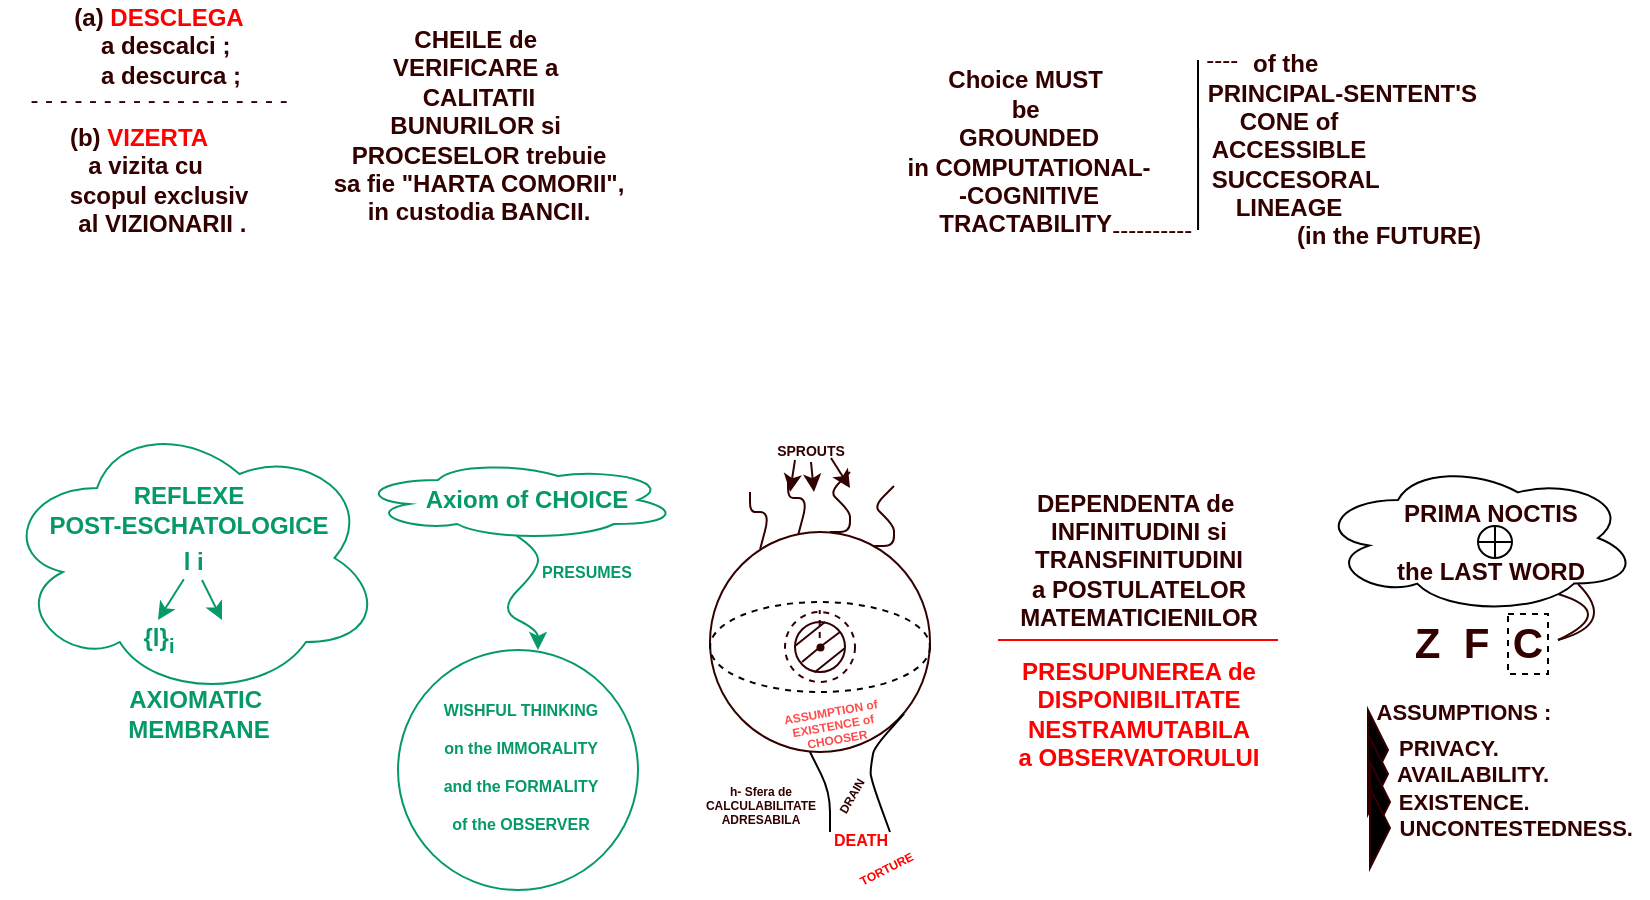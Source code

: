 <mxfile version="17.4.3" type="github">
  <diagram id="jdpHpkHv8ZDr7nmcleaT" name="Page-1">
    <mxGraphModel dx="681" dy="769" grid="1" gridSize="10" guides="1" tooltips="1" connect="1" arrows="1" fold="1" page="1" pageScale="1" pageWidth="850" pageHeight="1100" math="0" shadow="0">
      <root>
        <mxCell id="0" />
        <mxCell id="1" parent="0" />
        <mxCell id="4J5oLz570MRq6Rk1tQzr-2" value="&lt;b&gt;&lt;font color=&quot;#330000&quot;&gt;(a)&amp;nbsp;&lt;/font&gt;&lt;font color=&quot;#ff0000&quot;&gt;DESCLEGA&lt;/font&gt;&lt;br&gt;&lt;div style=&quot;text-align: left&quot;&gt;&lt;b&gt;&lt;font color=&quot;#330000&quot;&gt;&amp;nbsp; &amp;nbsp; a descalci ;&lt;/font&gt;&lt;/b&gt;&lt;/div&gt;&lt;div style=&quot;text-align: left&quot;&gt;&lt;b&gt;&lt;font color=&quot;#330000&quot;&gt;&amp;nbsp; &amp;nbsp; a descurca ;&lt;/font&gt;&lt;/b&gt;&lt;/div&gt;&lt;div style=&quot;text-align: left&quot;&gt;&lt;b&gt;&lt;font color=&quot;#330000&quot;&gt;&lt;br&gt;&lt;/font&gt;&lt;/b&gt;&lt;/div&gt;&lt;/b&gt;" style="text;html=1;align=center;verticalAlign=middle;resizable=0;points=[];autosize=1;strokeColor=none;fillColor=none;" parent="1" vertex="1">
          <mxGeometry x="30" y="40" width="100" height="60" as="geometry" />
        </mxCell>
        <mxCell id="SqX0C8FKw9iXkG9hDckD-2" value="&lt;b&gt;(b) &lt;font color=&quot;#ff0000&quot;&gt;VIZERTA&lt;/font&gt;&lt;br&gt;&amp;nbsp; a vizita cu&lt;br&gt;&amp;nbsp; &amp;nbsp; &amp;nbsp; scopul exclusiv&lt;br&gt;&amp;nbsp; &amp;nbsp; &amp;nbsp; &amp;nbsp;al VIZIONARII .&lt;br&gt;&lt;/b&gt;" style="text;html=1;align=center;verticalAlign=middle;resizable=0;points=[];autosize=1;strokeColor=none;fillColor=none;fontColor=#330000;" parent="1" vertex="1">
          <mxGeometry x="10" y="100" width="120" height="60" as="geometry" />
        </mxCell>
        <mxCell id="SqX0C8FKw9iXkG9hDckD-3" value="- - - - - - - - - - - - - - - - - -&lt;br&gt;" style="text;html=1;align=center;verticalAlign=middle;resizable=0;points=[];autosize=1;strokeColor=none;fillColor=none;fontColor=#330000;" parent="1" vertex="1">
          <mxGeometry x="10" y="80" width="140" height="20" as="geometry" />
        </mxCell>
        <mxCell id="SqX0C8FKw9iXkG9hDckD-4" value="&lt;b&gt;CHEILE de&amp;nbsp;&lt;br&gt;VERIFICARE a&amp;nbsp;&lt;br&gt;CALITATII &lt;br&gt;BUNURILOR si&amp;nbsp;&lt;br&gt;PROCESELOR trebuie&lt;br&gt;sa fie &quot;HARTA COMORII&quot;,&lt;br&gt;in custodia BANCII.&lt;br&gt;&lt;br&gt;&lt;/b&gt;" style="text;html=1;align=center;verticalAlign=middle;resizable=0;points=[];autosize=1;strokeColor=none;fillColor=none;fontColor=#330000;" parent="1" vertex="1">
          <mxGeometry x="160" y="50" width="160" height="120" as="geometry" />
        </mxCell>
        <mxCell id="SqX0C8FKw9iXkG9hDckD-5" value="&lt;b&gt;Choice MUST&amp;nbsp;&lt;br&gt;be&amp;nbsp;&lt;br&gt;GROUNDED&lt;br&gt;in COMPUTATIONAL-&lt;br&gt;-COGNITIVE&lt;br&gt;TRACTABILITY&amp;nbsp;&lt;br&gt;&lt;/b&gt;" style="text;html=1;align=center;verticalAlign=middle;resizable=0;points=[];autosize=1;strokeColor=none;fillColor=none;fontColor=#330000;" parent="1" vertex="1">
          <mxGeometry x="445" y="71" width="140" height="90" as="geometry" />
        </mxCell>
        <mxCell id="SqX0C8FKw9iXkG9hDckD-6" value="&lt;b&gt;of the&amp;nbsp;&lt;br&gt;&amp;nbsp; &amp;nbsp; &amp;nbsp; &amp;nbsp; &amp;nbsp; &amp;nbsp; &amp;nbsp; &amp;nbsp; PRINCIPAL-SENTENT&#39;S&lt;br&gt;CONE of&lt;br&gt;ACCESSIBLE&lt;br&gt;&amp;nbsp; SUCCESORAL&lt;br&gt;LINEAGE&lt;br&gt;&amp;nbsp; &amp;nbsp; &amp;nbsp; &amp;nbsp; &amp;nbsp; &amp;nbsp; &amp;nbsp; &amp;nbsp; &amp;nbsp; &amp;nbsp; &amp;nbsp; &amp;nbsp; &amp;nbsp; &amp;nbsp; &amp;nbsp; (in the FUTURE)&lt;br&gt;&lt;/b&gt;" style="text;html=1;align=center;verticalAlign=middle;resizable=0;points=[];autosize=1;strokeColor=none;fillColor=none;fontColor=#330000;" parent="1" vertex="1">
          <mxGeometry x="540" y="65" width="210" height="100" as="geometry" />
        </mxCell>
        <mxCell id="SqX0C8FKw9iXkG9hDckD-7" value="&amp;nbsp;----" style="text;html=1;align=center;verticalAlign=middle;resizable=0;points=[];autosize=1;strokeColor=none;fillColor=none;fontColor=#330000;" parent="1" vertex="1">
          <mxGeometry x="595" y="60" width="30" height="20" as="geometry" />
        </mxCell>
        <mxCell id="SqX0C8FKw9iXkG9hDckD-11" value="&amp;nbsp; &amp;nbsp; &amp;nbsp; &amp;nbsp;----------" style="text;html=1;align=center;verticalAlign=middle;resizable=0;points=[];autosize=1;strokeColor=none;fillColor=none;fontColor=#330000;" parent="1" vertex="1">
          <mxGeometry x="525" y="145" width="80" height="20" as="geometry" />
        </mxCell>
        <mxCell id="SqX0C8FKw9iXkG9hDckD-13" value="" style="endArrow=none;html=1;rounded=0;fontColor=#330000;exitX=0.938;exitY=0.5;exitDx=0;exitDy=0;exitPerimeter=0;" parent="1" source="SqX0C8FKw9iXkG9hDckD-11" edge="1">
          <mxGeometry width="50" height="50" relative="1" as="geometry">
            <mxPoint x="590" y="20" as="sourcePoint" />
            <mxPoint x="600" y="70" as="targetPoint" />
          </mxGeometry>
        </mxCell>
        <mxCell id="SqX0C8FKw9iXkG9hDckD-16" value="" style="ellipse;shape=cloud;whiteSpace=wrap;html=1;labelBackgroundColor=none;fontColor=#330000;strokeColor=#069968;fillColor=none;" parent="1" vertex="1">
          <mxGeometry x="2" y="249" width="190" height="140" as="geometry" />
        </mxCell>
        <mxCell id="SqX0C8FKw9iXkG9hDckD-18" value="&lt;b&gt;REFLEXE&lt;br&gt;POST-ESCHATOLOGICE&lt;br&gt;&lt;/b&gt;" style="text;html=1;align=center;verticalAlign=middle;resizable=0;points=[];autosize=1;strokeColor=none;fillColor=none;fontColor=#069968;" parent="1" vertex="1">
          <mxGeometry x="20" y="280" width="150" height="30" as="geometry" />
        </mxCell>
        <mxCell id="SqX0C8FKw9iXkG9hDckD-22" value="&lt;b style=&quot;font-size: 12px&quot;&gt;l i&amp;nbsp;&lt;/b&gt;" style="text;html=1;align=center;verticalAlign=middle;resizable=0;points=[];autosize=1;strokeColor=none;fillColor=none;fontSize=13;fontColor=#069968;" parent="1" vertex="1">
          <mxGeometry x="84" y="310" width="30" height="20" as="geometry" />
        </mxCell>
        <mxCell id="SqX0C8FKw9iXkG9hDckD-23" value="" style="endArrow=classic;html=1;rounded=0;fontSize=12;fontColor=#069968;exitX=0.297;exitY=0.983;exitDx=0;exitDy=0;exitPerimeter=0;strokeColor=#069968;" parent="1" source="SqX0C8FKw9iXkG9hDckD-22" edge="1">
          <mxGeometry width="50" height="50" relative="1" as="geometry">
            <mxPoint x="80" y="360" as="sourcePoint" />
            <mxPoint x="80" y="350" as="targetPoint" />
          </mxGeometry>
        </mxCell>
        <mxCell id="SqX0C8FKw9iXkG9hDckD-25" value="" style="endArrow=classic;html=1;rounded=0;fontSize=12;fontColor=#069968;strokeColor=#069968;" parent="1" edge="1">
          <mxGeometry width="50" height="50" relative="1" as="geometry">
            <mxPoint x="102" y="330" as="sourcePoint" />
            <mxPoint x="112" y="350" as="targetPoint" />
          </mxGeometry>
        </mxCell>
        <mxCell id="SqX0C8FKw9iXkG9hDckD-26" value="&lt;b&gt;{l}&lt;sub&gt;i&lt;/sub&gt;&lt;br&gt;&lt;/b&gt;" style="text;html=1;align=center;verticalAlign=middle;resizable=0;points=[];autosize=1;strokeColor=none;fillColor=none;fontSize=12;fontColor=#069968;" parent="1" vertex="1">
          <mxGeometry x="65" y="350" width="30" height="20" as="geometry" />
        </mxCell>
        <mxCell id="SqX0C8FKw9iXkG9hDckD-28" value="&lt;b&gt;AXIOMATIC&amp;nbsp;&lt;br&gt;MEMBRANE&lt;br&gt;&lt;/b&gt;" style="text;html=1;align=center;verticalAlign=middle;resizable=0;points=[];autosize=1;strokeColor=none;fillColor=none;fontSize=12;fontColor=#069968;" parent="1" vertex="1">
          <mxGeometry x="55" y="382" width="90" height="30" as="geometry" />
        </mxCell>
        <mxCell id="Ga-Qxc5MbY4bgCEBjE0H-1" value="" style="ellipse;shape=cloud;whiteSpace=wrap;html=1;labelBackgroundColor=none;fontSize=12;fontColor=#069968;strokeColor=#069968;fillColor=none;" parent="1" vertex="1">
          <mxGeometry x="180" y="270" width="160" height="40" as="geometry" />
        </mxCell>
        <mxCell id="Ga-Qxc5MbY4bgCEBjE0H-2" value="&lt;b&gt;Axiom of CHOICE&lt;/b&gt;" style="text;html=1;align=center;verticalAlign=middle;resizable=0;points=[];autosize=1;strokeColor=none;fillColor=none;fontSize=12;fontColor=#069968;" parent="1" vertex="1">
          <mxGeometry x="204" y="280" width="120" height="20" as="geometry" />
        </mxCell>
        <mxCell id="Ga-Qxc5MbY4bgCEBjE0H-3" value="" style="curved=1;endArrow=classic;html=1;rounded=0;fontSize=12;fontColor=#069968;strokeColor=#069968;exitX=0.495;exitY=0.946;exitDx=0;exitDy=0;exitPerimeter=0;" parent="1" source="Ga-Qxc5MbY4bgCEBjE0H-1" edge="1">
          <mxGeometry width="50" height="50" relative="1" as="geometry">
            <mxPoint x="230" y="425" as="sourcePoint" />
            <mxPoint x="270" y="365" as="targetPoint" />
            <Array as="points">
              <mxPoint x="270" y="315" />
              <mxPoint x="270" y="325" />
              <mxPoint x="250" y="345" />
              <mxPoint x="270" y="355" />
            </Array>
          </mxGeometry>
        </mxCell>
        <mxCell id="Ga-Qxc5MbY4bgCEBjE0H-4" value="&lt;b style=&quot;font-size: 8px&quot;&gt;PRESUMES&lt;/b&gt;" style="text;html=1;align=center;verticalAlign=middle;resizable=0;points=[];autosize=1;strokeColor=none;fillColor=none;fontSize=12;fontColor=#069968;" parent="1" vertex="1">
          <mxGeometry x="264" y="315" width="60" height="20" as="geometry" />
        </mxCell>
        <mxCell id="Ga-Qxc5MbY4bgCEBjE0H-5" value="" style="ellipse;whiteSpace=wrap;html=1;labelBackgroundColor=none;fontSize=8;fontColor=#069968;strokeColor=#069968;fillColor=none;" parent="1" vertex="1">
          <mxGeometry x="200" y="365" width="120" height="120" as="geometry" />
        </mxCell>
        <mxCell id="Ga-Qxc5MbY4bgCEBjE0H-7" value="&lt;b&gt;WISHFUL THINKING&lt;br&gt;&lt;br&gt;on the IMMORALITY&lt;br&gt;&lt;br&gt;and the FORMALITY&lt;br&gt;&lt;br&gt;of the OBSERVER&lt;br&gt;&lt;/b&gt;" style="text;html=1;align=center;verticalAlign=middle;resizable=0;points=[];autosize=1;strokeColor=none;fillColor=none;fontSize=8;fontColor=#069968;" parent="1" vertex="1">
          <mxGeometry x="216" y="384" width="90" height="80" as="geometry" />
        </mxCell>
        <mxCell id="Ga-Qxc5MbY4bgCEBjE0H-8" value="" style="ellipse;whiteSpace=wrap;html=1;aspect=fixed;labelBackgroundColor=none;fontSize=8;fontColor=#069968;strokeColor=#330000;fillColor=none;" parent="1" vertex="1">
          <mxGeometry x="356" y="306" width="110" height="110" as="geometry" />
        </mxCell>
        <mxCell id="Ga-Qxc5MbY4bgCEBjE0H-9" value="" style="ellipse;whiteSpace=wrap;html=1;aspect=fixed;labelBackgroundColor=none;fontSize=8;fontColor=#069968;strokeColor=#330000;fillColor=none;" parent="1" vertex="1">
          <mxGeometry x="398.5" y="351" width="25" height="25" as="geometry" />
        </mxCell>
        <mxCell id="Ga-Qxc5MbY4bgCEBjE0H-15" value="" style="ellipse;whiteSpace=wrap;html=1;aspect=fixed;labelBackgroundColor=none;fontSize=8;fontColor=#069968;strokeColor=#330000;fillColor=none;dashed=1;" parent="1" vertex="1">
          <mxGeometry x="393.5" y="346" width="35" height="35" as="geometry" />
        </mxCell>
        <mxCell id="Ga-Qxc5MbY4bgCEBjE0H-22" value="" style="strokeWidth=1;html=1;shape=mxgraph.flowchart.start_1;whiteSpace=wrap;dashed=1;labelBackgroundColor=none;fontSize=8;fontColor=#069968;fillColor=none;" parent="1" vertex="1">
          <mxGeometry x="356" y="341" width="110" height="45" as="geometry" />
        </mxCell>
        <mxCell id="Ga-Qxc5MbY4bgCEBjE0H-23" value="" style="endArrow=none;html=1;rounded=0;sketch=0;fontSize=8;fontColor=#069968;strokeColor=#330000;strokeWidth=1;startArrow=none;" parent="1" source="Ga-Qxc5MbY4bgCEBjE0H-29" edge="1">
          <mxGeometry width="50" height="50" relative="1" as="geometry">
            <mxPoint x="402" y="371" as="sourcePoint" />
            <mxPoint x="421" y="356" as="targetPoint" />
          </mxGeometry>
        </mxCell>
        <mxCell id="Ga-Qxc5MbY4bgCEBjE0H-26" value="" style="endArrow=none;html=1;rounded=0;sketch=0;fontSize=8;fontColor=#069968;strokeColor=#330000;strokeWidth=1;" parent="1" edge="1">
          <mxGeometry width="50" height="50" relative="1" as="geometry">
            <mxPoint x="398.5" y="363" as="sourcePoint" />
            <mxPoint x="413.5" y="351" as="targetPoint" />
          </mxGeometry>
        </mxCell>
        <mxCell id="Ga-Qxc5MbY4bgCEBjE0H-27" value="" style="endArrow=none;html=1;rounded=0;sketch=0;fontSize=8;fontColor=#069968;strokeColor=#330000;strokeWidth=1;" parent="1" edge="1">
          <mxGeometry width="50" height="50" relative="1" as="geometry">
            <mxPoint x="408.5" y="376" as="sourcePoint" />
            <mxPoint x="423.5" y="364" as="targetPoint" />
          </mxGeometry>
        </mxCell>
        <mxCell id="Ga-Qxc5MbY4bgCEBjE0H-29" value="" style="shape=waypoint;sketch=0;size=6;pointerEvents=1;points=[];fillColor=none;resizable=0;rotatable=0;perimeter=centerPerimeter;snapToPoint=1;dashed=1;labelBackgroundColor=none;fontSize=8;fontColor=#069968;strokeColor=#330000;strokeWidth=0;" parent="1" vertex="1">
          <mxGeometry x="391" y="343.5" width="40" height="40" as="geometry" />
        </mxCell>
        <mxCell id="Ga-Qxc5MbY4bgCEBjE0H-30" value="" style="endArrow=none;html=1;rounded=0;sketch=0;fontSize=8;fontColor=#069968;strokeColor=#330000;strokeWidth=1;" parent="1" target="Ga-Qxc5MbY4bgCEBjE0H-29" edge="1">
          <mxGeometry width="50" height="50" relative="1" as="geometry">
            <mxPoint x="402" y="371" as="sourcePoint" />
            <mxPoint x="421" y="356" as="targetPoint" />
          </mxGeometry>
        </mxCell>
        <mxCell id="Ga-Qxc5MbY4bgCEBjE0H-32" value="" style="endArrow=none;dashed=1;html=1;rounded=0;sketch=0;fontSize=7;fontColor=#069968;strokeColor=#330000;strokeWidth=1;" parent="1" edge="1">
          <mxGeometry width="50" height="50" relative="1" as="geometry">
            <mxPoint x="410.86" y="365" as="sourcePoint" />
            <mxPoint x="410.86" y="345" as="targetPoint" />
          </mxGeometry>
        </mxCell>
        <mxCell id="Ga-Qxc5MbY4bgCEBjE0H-33" value="" style="endArrow=none;html=1;rounded=1;sketch=0;fontSize=7;fontColor=#069968;strokeColor=#330000;strokeWidth=1;exitX=0.545;exitY=0;exitDx=0;exitDy=0;exitPerimeter=0;" parent="1" source="Ga-Qxc5MbY4bgCEBjE0H-8" edge="1">
          <mxGeometry width="50" height="50" relative="1" as="geometry">
            <mxPoint x="416" y="296" as="sourcePoint" />
            <mxPoint x="426" y="276" as="targetPoint" />
            <Array as="points">
              <mxPoint x="426" y="306" />
              <mxPoint x="426" y="296" />
              <mxPoint x="416" y="286" />
            </Array>
          </mxGeometry>
        </mxCell>
        <mxCell id="Ga-Qxc5MbY4bgCEBjE0H-35" value="" style="endArrow=none;html=1;rounded=1;sketch=0;fontSize=7;fontColor=#069968;strokeColor=#330000;strokeWidth=1;exitX=0.228;exitY=0.077;exitDx=0;exitDy=0;exitPerimeter=0;" parent="1" source="Ga-Qxc5MbY4bgCEBjE0H-8" edge="1">
          <mxGeometry width="50" height="50" relative="1" as="geometry">
            <mxPoint x="373.5" y="306" as="sourcePoint" />
            <mxPoint x="376" y="286" as="targetPoint" />
            <Array as="points">
              <mxPoint x="386" y="296" />
              <mxPoint x="376" y="296" />
            </Array>
          </mxGeometry>
        </mxCell>
        <mxCell id="Ga-Qxc5MbY4bgCEBjE0H-36" value="" style="endArrow=none;html=1;rounded=1;sketch=0;fontSize=7;fontColor=#069968;strokeColor=#330000;strokeWidth=1;exitX=0.228;exitY=0.077;exitDx=0;exitDy=0;exitPerimeter=0;" parent="1" edge="1">
          <mxGeometry width="50" height="50" relative="1" as="geometry">
            <mxPoint x="400.08" y="307.47" as="sourcePoint" />
            <mxPoint x="395" y="279" as="targetPoint" />
            <Array as="points">
              <mxPoint x="405" y="289" />
              <mxPoint x="395" y="289" />
            </Array>
          </mxGeometry>
        </mxCell>
        <mxCell id="Ga-Qxc5MbY4bgCEBjE0H-37" value="" style="endArrow=none;html=1;rounded=1;sketch=0;fontSize=7;fontColor=#069968;strokeColor=#330000;strokeWidth=1;exitX=0.545;exitY=0;exitDx=0;exitDy=0;exitPerimeter=0;" parent="1" edge="1">
          <mxGeometry width="50" height="50" relative="1" as="geometry">
            <mxPoint x="437.95" y="313" as="sourcePoint" />
            <mxPoint x="448" y="283" as="targetPoint" />
            <Array as="points">
              <mxPoint x="448" y="313" />
              <mxPoint x="448" y="303" />
              <mxPoint x="438" y="293" />
            </Array>
          </mxGeometry>
        </mxCell>
        <mxCell id="Ga-Qxc5MbY4bgCEBjE0H-38" value="&lt;b&gt;&lt;font color=&quot;#330000&quot;&gt;SPROUTS&lt;/font&gt;&lt;/b&gt;" style="text;html=1;align=center;verticalAlign=middle;resizable=0;points=[];autosize=1;strokeColor=none;fillColor=none;fontSize=7;fontColor=#069968;" parent="1" vertex="1">
          <mxGeometry x="381" y="261" width="50" height="10" as="geometry" />
        </mxCell>
        <mxCell id="Ga-Qxc5MbY4bgCEBjE0H-39" value="" style="endArrow=classic;html=1;rounded=1;sketch=0;fontSize=7;fontColor=#330000;strokeColor=#330000;strokeWidth=1;" parent="1" source="Ga-Qxc5MbY4bgCEBjE0H-38" edge="1">
          <mxGeometry width="50" height="50" relative="1" as="geometry">
            <mxPoint x="408" y="274" as="sourcePoint" />
            <mxPoint x="408" y="286" as="targetPoint" />
          </mxGeometry>
        </mxCell>
        <mxCell id="Ga-Qxc5MbY4bgCEBjE0H-42" value="" style="endArrow=classic;html=1;rounded=1;sketch=0;fontSize=7;fontColor=#330000;strokeColor=#330000;strokeWidth=1;" parent="1" edge="1">
          <mxGeometry width="50" height="50" relative="1" as="geometry">
            <mxPoint x="398.5" y="270" as="sourcePoint" />
            <mxPoint x="396" y="286" as="targetPoint" />
          </mxGeometry>
        </mxCell>
        <mxCell id="Ga-Qxc5MbY4bgCEBjE0H-43" value="" style="endArrow=classic;html=1;rounded=1;sketch=0;fontSize=7;fontColor=#330000;strokeColor=#330000;strokeWidth=1;" parent="1" edge="1">
          <mxGeometry width="50" height="50" relative="1" as="geometry">
            <mxPoint x="416.5" y="269" as="sourcePoint" />
            <mxPoint x="426" y="284" as="targetPoint" />
          </mxGeometry>
        </mxCell>
        <mxCell id="Ga-Qxc5MbY4bgCEBjE0H-44" value="&lt;font color=&quot;#ff0000&quot; style=&quot;font-size: 6px;&quot;&gt;&lt;b style=&quot;font-size: 6px;&quot;&gt;ASSUMPTION of&amp;nbsp;&lt;br style=&quot;font-size: 6px;&quot;&gt;EXISTENCE of&amp;nbsp;&lt;br style=&quot;font-size: 6px;&quot;&gt;CHOOSER&lt;br style=&quot;font-size: 6px;&quot;&gt;&lt;/b&gt;&lt;/font&gt;" style="text;html=1;align=center;verticalAlign=middle;resizable=0;points=[];autosize=1;strokeColor=none;fillColor=none;fontSize=6;fontColor=#330000;rotation=-10;textOpacity=70;" parent="1" vertex="1">
          <mxGeometry x="388" y="388" width="60" height="30" as="geometry" />
        </mxCell>
        <mxCell id="Ga-Qxc5MbY4bgCEBjE0H-48" value="" style="endArrow=none;html=1;rounded=1;sketch=0;fontSize=6;fontColor=#FF0000;strokeColor=default;strokeWidth=1;entryX=0.882;entryY=0.826;entryDx=0;entryDy=0;entryPerimeter=0;" parent="1" target="Ga-Qxc5MbY4bgCEBjE0H-8" edge="1">
          <mxGeometry width="50" height="50" relative="1" as="geometry">
            <mxPoint x="446" y="456" as="sourcePoint" />
            <mxPoint x="456" y="404" as="targetPoint" />
            <Array as="points">
              <mxPoint x="438" y="434" />
              <mxPoint x="436" y="426" />
              <mxPoint x="438" y="414" />
            </Array>
          </mxGeometry>
        </mxCell>
        <mxCell id="Ga-Qxc5MbY4bgCEBjE0H-50" value="" style="endArrow=none;html=1;rounded=1;sketch=0;fontSize=6;fontColor=#FF0000;strokeColor=default;strokeWidth=1;" parent="1" edge="1">
          <mxGeometry width="50" height="50" relative="1" as="geometry">
            <mxPoint x="416" y="456" as="sourcePoint" />
            <mxPoint x="406" y="416" as="targetPoint" />
            <Array as="points">
              <mxPoint x="416" y="436" />
            </Array>
          </mxGeometry>
        </mxCell>
        <mxCell id="Ga-Qxc5MbY4bgCEBjE0H-52" value="&lt;b style=&quot;font-size: 8px;&quot;&gt;DEATH&lt;/b&gt;" style="text;html=1;align=center;verticalAlign=middle;resizable=0;points=[];autosize=1;strokeColor=none;fillColor=none;fontSize=8;fontColor=#FF0000;strokeWidth=3;" parent="1" vertex="1">
          <mxGeometry x="411" y="450" width="40" height="20" as="geometry" />
        </mxCell>
        <mxCell id="Ga-Qxc5MbY4bgCEBjE0H-53" value="&lt;font color=&quot;#330000&quot;&gt;&lt;b style=&quot;font-size: 6px&quot;&gt;DRAIN&lt;/b&gt;&lt;/font&gt;" style="text;html=1;align=center;verticalAlign=middle;resizable=0;points=[];autosize=1;strokeColor=none;fillColor=none;fontSize=8;fontColor=#FF0000;rotation=-60;" parent="1" vertex="1">
          <mxGeometry x="411" y="428" width="30" height="20" as="geometry" />
        </mxCell>
        <mxCell id="Ga-Qxc5MbY4bgCEBjE0H-54" value="&lt;b&gt;&lt;font color=&quot;#ff0000&quot;&gt;TORTURE&lt;/font&gt;&lt;/b&gt;" style="text;html=1;align=center;verticalAlign=middle;resizable=0;points=[];autosize=1;strokeColor=none;fillColor=none;fontSize=6;fontColor=#330000;rotation=-27;" parent="1" vertex="1">
          <mxGeometry x="423.5" y="470" width="40" height="10" as="geometry" />
        </mxCell>
        <mxCell id="Ga-Qxc5MbY4bgCEBjE0H-56" value="&lt;b&gt;h- Sfera de&lt;br&gt;CALCULABILITATE&lt;br&gt;ADRESABILA&lt;br&gt;&lt;/b&gt;" style="text;html=1;align=center;verticalAlign=middle;resizable=0;points=[];autosize=1;strokeColor=none;fillColor=none;fontSize=6;fontColor=#330000;" parent="1" vertex="1">
          <mxGeometry x="346" y="428" width="70" height="30" as="geometry" />
        </mxCell>
        <mxCell id="Ga-Qxc5MbY4bgCEBjE0H-58" value="&lt;b&gt;&lt;font style=&quot;font-size: 12px&quot;&gt;DEPENDENTA de&amp;nbsp;&lt;br&gt;INFINITUDINI si&lt;br&gt;TRANSFINITUDINI&lt;br&gt;a POSTULATELOR&lt;br&gt;MATEMATICIENILOR&lt;br&gt;&lt;/font&gt;&lt;/b&gt;" style="text;html=1;align=center;verticalAlign=middle;resizable=0;points=[];autosize=1;strokeColor=none;fillColor=none;fontSize=8;fontColor=#330000;" parent="1" vertex="1">
          <mxGeometry x="505" y="290" width="130" height="60" as="geometry" />
        </mxCell>
        <mxCell id="Ga-Qxc5MbY4bgCEBjE0H-59" value="" style="endArrow=none;html=1;rounded=0;sketch=0;fontSize=12;fontColor=#330000;strokeColor=#FF0000;strokeWidth=1;fillColor=#a20025;" parent="1" edge="1">
          <mxGeometry width="50" height="50" relative="1" as="geometry">
            <mxPoint x="500" y="360" as="sourcePoint" />
            <mxPoint x="640" y="360" as="targetPoint" />
          </mxGeometry>
        </mxCell>
        <mxCell id="Ga-Qxc5MbY4bgCEBjE0H-60" value="&lt;b&gt;&lt;font color=&quot;#ff0000&quot;&gt;PRESUPUNEREA de&lt;br&gt;DISPONIBILITATE&lt;br&gt;NESTRAMUTABILA&lt;br&gt;a OBSERVATORULUI&lt;br&gt;&lt;/font&gt;&lt;/b&gt;" style="text;html=1;align=center;verticalAlign=middle;resizable=0;points=[];autosize=1;strokeColor=none;fillColor=none;fontSize=12;fontColor=#330000;" parent="1" vertex="1">
          <mxGeometry x="500" y="367" width="140" height="60" as="geometry" />
        </mxCell>
        <mxCell id="Ga-Qxc5MbY4bgCEBjE0H-61" value="" style="ellipse;shape=cloud;whiteSpace=wrap;html=1;labelBackgroundColor=none;fontSize=12;fontColor=#FF0000;strokeColor=default;strokeWidth=1;fillColor=none;" parent="1" vertex="1">
          <mxGeometry x="660" y="271" width="160" height="76" as="geometry" />
        </mxCell>
        <mxCell id="Ga-Qxc5MbY4bgCEBjE0H-62" value="&lt;font color=&quot;#330000&quot;&gt;&lt;b&gt;PRIMA NOCTIS&lt;br&gt;&lt;br&gt;the LAST WORD&lt;br&gt;&lt;/b&gt;&lt;/font&gt;" style="text;html=1;align=center;verticalAlign=middle;resizable=0;points=[];autosize=1;strokeColor=none;fillColor=none;fontSize=12;fontColor=#FF0000;" parent="1" vertex="1">
          <mxGeometry x="691" y="286" width="110" height="50" as="geometry" />
        </mxCell>
        <mxCell id="Ga-Qxc5MbY4bgCEBjE0H-63" value="" style="shape=orEllipse;perimeter=ellipsePerimeter;whiteSpace=wrap;html=1;backgroundOutline=1;labelBackgroundColor=none;fontSize=12;fontColor=#330000;strokeColor=default;strokeWidth=1;fillColor=none;" parent="1" vertex="1">
          <mxGeometry x="740" y="303" width="17" height="16" as="geometry" />
        </mxCell>
        <mxCell id="Ga-Qxc5MbY4bgCEBjE0H-64" value="&lt;b style=&quot;font-size: 21px;&quot;&gt;Z&amp;nbsp; F&amp;nbsp; C&lt;br style=&quot;font-size: 21px;&quot;&gt;&lt;/b&gt;" style="text;html=1;align=center;verticalAlign=middle;resizable=0;points=[];autosize=1;strokeColor=none;fillColor=none;fontSize=21;fontColor=#330000;" parent="1" vertex="1">
          <mxGeometry x="700" y="346" width="80" height="30" as="geometry" />
        </mxCell>
        <mxCell id="Ga-Qxc5MbY4bgCEBjE0H-65" value="" style="rounded=0;whiteSpace=wrap;html=1;labelBackgroundColor=none;fontSize=21;fontColor=#330000;strokeColor=default;strokeWidth=1;fillColor=none;dashed=1;" parent="1" vertex="1">
          <mxGeometry x="755" y="347" width="20" height="30" as="geometry" />
        </mxCell>
        <mxCell id="Ga-Qxc5MbY4bgCEBjE0H-70" value="" style="endArrow=none;html=1;sketch=0;fontSize=21;fontColor=#330000;strokeColor=#330000;strokeWidth=1;curved=1;exitX=1;exitY=0.467;exitDx=0;exitDy=0;exitPerimeter=0;" parent="1" source="Ga-Qxc5MbY4bgCEBjE0H-64" edge="1">
          <mxGeometry width="50" height="50" relative="1" as="geometry">
            <mxPoint x="789" y="370" as="sourcePoint" />
            <mxPoint x="780" y="337" as="targetPoint" />
            <Array as="points">
              <mxPoint x="810" y="346" />
            </Array>
          </mxGeometry>
        </mxCell>
        <mxCell id="Ga-Qxc5MbY4bgCEBjE0H-71" value="" style="endArrow=none;html=1;sketch=0;fontSize=21;fontColor=#330000;strokeColor=#330000;strokeWidth=1;curved=1;" parent="1" edge="1">
          <mxGeometry width="50" height="50" relative="1" as="geometry">
            <mxPoint x="780" y="360" as="sourcePoint" />
            <mxPoint x="790.0" y="332" as="targetPoint" />
            <Array as="points">
              <mxPoint x="810" y="352" />
            </Array>
          </mxGeometry>
        </mxCell>
        <mxCell id="Ga-Qxc5MbY4bgCEBjE0H-72" value="&lt;font size=&quot;1&quot;&gt;&lt;b style=&quot;font-size: 11px&quot;&gt;ASSUMPTIONS :&amp;nbsp;&lt;/b&gt;&lt;/font&gt;" style="text;html=1;align=center;verticalAlign=middle;resizable=0;points=[];autosize=1;strokeColor=none;fillColor=none;fontSize=21;fontColor=#330000;" parent="1" vertex="1">
          <mxGeometry x="679" y="377" width="110" height="30" as="geometry" />
        </mxCell>
        <mxCell id="Ga-Qxc5MbY4bgCEBjE0H-74" value="&lt;b&gt;PRIVACY.&lt;br&gt;&amp;nbsp; &amp;nbsp; &amp;nbsp; &amp;nbsp; AVAILABILITY.&lt;br&gt;&amp;nbsp; &amp;nbsp; &amp;nbsp;EXISTENCE.&lt;br&gt;&amp;nbsp; &amp;nbsp; &amp;nbsp; &amp;nbsp; &amp;nbsp; &amp;nbsp; &amp;nbsp; &amp;nbsp; &amp;nbsp; &amp;nbsp; &amp;nbsp; UNCONTESTEDNESS.&lt;br&gt;&lt;/b&gt;" style="text;html=1;align=center;verticalAlign=middle;resizable=0;points=[];autosize=1;strokeColor=none;fillColor=none;fontSize=11;fontFamily=Helvetica;fontColor=#330000;" parent="1" vertex="1">
          <mxGeometry x="625" y="404" width="200" height="60" as="geometry" />
        </mxCell>
        <mxCell id="Ga-Qxc5MbY4bgCEBjE0H-77" value="" style="shape=mxgraph.arrows2.wedgeArrow;html=1;fillColor=#000000;bendable=0;sketch=0;fontFamily=Helvetica;fontSize=9;fontColor=#330000;strokeColor=#330000;strokeWidth=1;curved=1;" parent="1" edge="1">
          <mxGeometry width="100" height="100" relative="1" as="geometry">
            <mxPoint x="685" y="415" as="sourcePoint" />
            <mxPoint x="695" y="415" as="targetPoint" />
          </mxGeometry>
        </mxCell>
        <mxCell id="Ga-Qxc5MbY4bgCEBjE0H-78" value="" style="shape=mxgraph.arrows2.wedgeArrow;html=1;fillColor=#000000;bendable=0;sketch=0;fontFamily=Helvetica;fontSize=9;fontColor=#330000;strokeColor=#330000;strokeWidth=1;curved=1;" parent="1" edge="1">
          <mxGeometry width="100" height="100" relative="1" as="geometry">
            <mxPoint x="685" y="427" as="sourcePoint" />
            <mxPoint x="695" y="427" as="targetPoint" />
          </mxGeometry>
        </mxCell>
        <mxCell id="Ga-Qxc5MbY4bgCEBjE0H-79" value="" style="shape=mxgraph.arrows2.wedgeArrow;html=1;fillColor=#000000;bendable=0;sketch=0;fontFamily=Helvetica;fontSize=9;fontColor=#330000;strokeColor=#330000;strokeWidth=1;curved=1;" parent="1" edge="1">
          <mxGeometry width="100" height="100" relative="1" as="geometry">
            <mxPoint x="686" y="441" as="sourcePoint" />
            <mxPoint x="696" y="441" as="targetPoint" />
          </mxGeometry>
        </mxCell>
        <mxCell id="Ga-Qxc5MbY4bgCEBjE0H-80" value="" style="shape=mxgraph.arrows2.wedgeArrow;html=1;fillColor=#000000;bendable=0;sketch=0;fontFamily=Helvetica;fontSize=9;fontColor=#330000;strokeColor=#330000;strokeWidth=1;curved=1;" parent="1" edge="1">
          <mxGeometry width="100" height="100" relative="1" as="geometry">
            <mxPoint x="686" y="454" as="sourcePoint" />
            <mxPoint x="696" y="454" as="targetPoint" />
          </mxGeometry>
        </mxCell>
      </root>
    </mxGraphModel>
  </diagram>
</mxfile>

